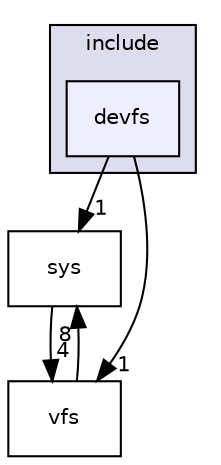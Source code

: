 digraph "C:/Dev/git/UbixOS/sys/include/devfs" {
  compound=true
  node [ fontsize="10", fontname="Helvetica"];
  edge [ labelfontsize="10", labelfontname="Helvetica"];
  subgraph clusterdir_d1be8160e739b6eed1f7843efdbae1b3 {
    graph [ bgcolor="#ddddee", pencolor="black", label="include" fontname="Helvetica", fontsize="10", URL="dir_d1be8160e739b6eed1f7843efdbae1b3.html"]
  dir_679a4eaffa522513d65ba6dfc85ce90c [shape=box, label="devfs", style="filled", fillcolor="#eeeeff", pencolor="black", URL="dir_679a4eaffa522513d65ba6dfc85ce90c.html"];
  }
  dir_214f84c2c73d0f2f98eaa46a63e7b8c6 [shape=box label="sys" URL="dir_214f84c2c73d0f2f98eaa46a63e7b8c6.html"];
  dir_c3c0831de3b2f5e14fc52a7f92bdcaba [shape=box label="vfs" URL="dir_c3c0831de3b2f5e14fc52a7f92bdcaba.html"];
  dir_214f84c2c73d0f2f98eaa46a63e7b8c6->dir_c3c0831de3b2f5e14fc52a7f92bdcaba [headlabel="4", labeldistance=1.5 headhref="dir_000020_000021.html"];
  dir_679a4eaffa522513d65ba6dfc85ce90c->dir_214f84c2c73d0f2f98eaa46a63e7b8c6 [headlabel="1", labeldistance=1.5 headhref="dir_000025_000020.html"];
  dir_679a4eaffa522513d65ba6dfc85ce90c->dir_c3c0831de3b2f5e14fc52a7f92bdcaba [headlabel="1", labeldistance=1.5 headhref="dir_000025_000021.html"];
  dir_c3c0831de3b2f5e14fc52a7f92bdcaba->dir_214f84c2c73d0f2f98eaa46a63e7b8c6 [headlabel="8", labeldistance=1.5 headhref="dir_000021_000020.html"];
}
